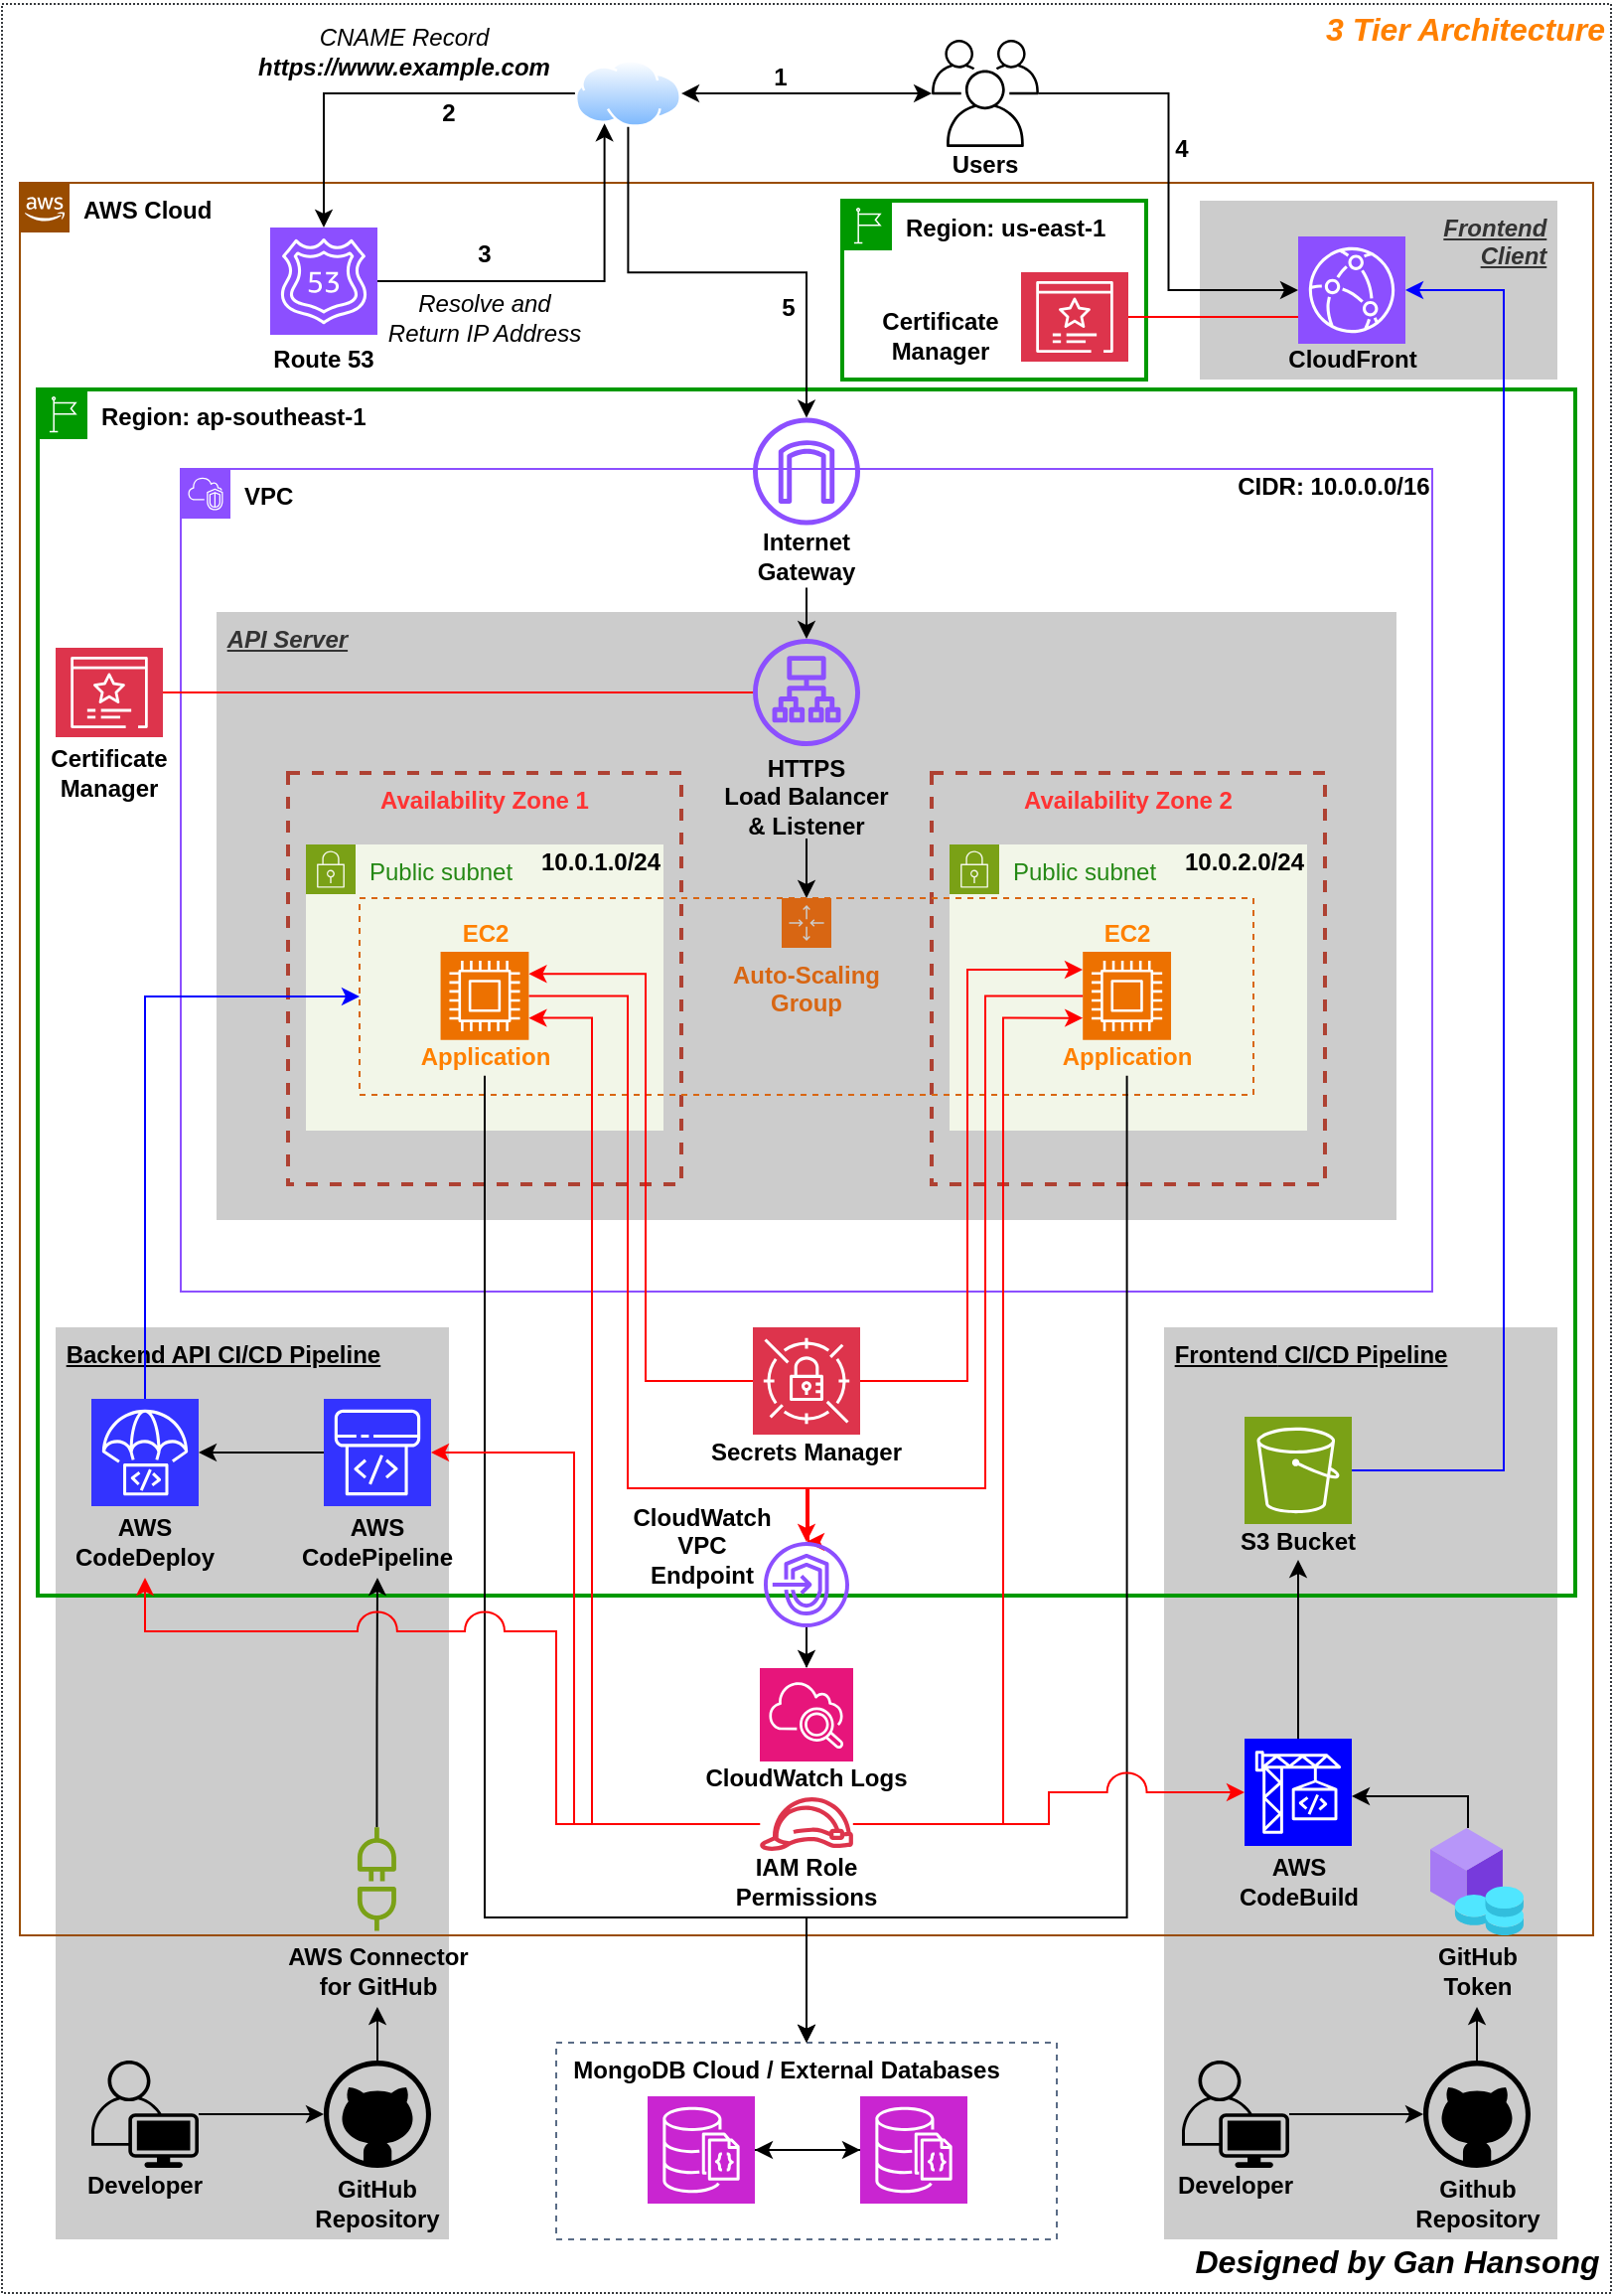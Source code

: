 <mxfile version="26.1.1">
  <diagram id="RGr1q8CzV36uV8QbhTsL" name="Page-1">
    <mxGraphModel dx="1407" dy="929" grid="1" gridSize="9" guides="1" tooltips="1" connect="1" arrows="1" fold="1" page="1" pageScale="1" pageWidth="827" pageHeight="1169" math="0" shadow="0">
      <root>
        <mxCell id="0" />
        <mxCell id="1" parent="0" />
        <mxCell id="9l5MyErOC5hDp67ZGdWm-204" value="" style="rounded=0;whiteSpace=wrap;html=1;container=0;movable=1;resizable=1;rotatable=1;deletable=1;editable=1;locked=0;connectable=1;fillStyle=auto;fillColor=none;strokeColor=#36393d;dashed=1;dashPattern=1 1;" parent="1" vertex="1">
          <mxGeometry x="9" y="9" width="810" height="1152" as="geometry" />
        </mxCell>
        <mxCell id="DDoYbjtW6jiePf0yL-Tp-22" value="&lt;font color=&quot;#000000&quot;&gt;&lt;b&gt;&amp;nbsp;&lt;u style=&quot;&quot;&gt;Backend API&amp;nbsp;CI/CD Pipeline&lt;/u&gt;&lt;/b&gt;&lt;/font&gt;" style="fillColor=#CCCCCC;strokeColor=none;dashed=1;verticalAlign=top;fontStyle=0;fontColor=#333333;whiteSpace=wrap;html=1;align=left;movable=1;resizable=1;rotatable=1;deletable=1;editable=1;locked=0;connectable=1;container=0;" parent="1" vertex="1">
          <mxGeometry x="36" y="675" width="198" height="459" as="geometry" />
        </mxCell>
        <mxCell id="lIYTELbDc3b-W6d0zbWA-1" value="&lt;font color=&quot;#000000&quot;&gt;&lt;b&gt;&amp;nbsp;&lt;u&gt;Frontend&lt;/u&gt;&lt;u style=&quot;&quot;&gt;&amp;nbsp;CI/CD Pipeline&lt;/u&gt;&lt;/b&gt;&lt;/font&gt;" style="fillColor=#CCCCCC;strokeColor=none;dashed=1;verticalAlign=top;fontStyle=0;fontColor=#333333;whiteSpace=wrap;html=1;align=left;movable=1;resizable=1;rotatable=1;deletable=1;editable=1;locked=0;connectable=1;container=0;" parent="1" vertex="1">
          <mxGeometry x="594" y="675" width="198" height="459" as="geometry" />
        </mxCell>
        <mxCell id="DDoYbjtW6jiePf0yL-Tp-43" value="" style="fillColor=#CCCCCC;strokeColor=none;dashed=1;verticalAlign=top;fontStyle=2;whiteSpace=wrap;html=1;align=right;fillStyle=auto;fontColor=#333333;" parent="1" vertex="1">
          <mxGeometry x="612" y="108" width="126" height="90" as="geometry" />
        </mxCell>
        <mxCell id="9l5MyErOC5hDp67ZGdWm-1" value="&lt;b&gt;AWS Cloud&lt;/b&gt;" style="points=[[0,0],[0.25,0],[0.5,0],[0.75,0],[1,0],[1,0.25],[1,0.5],[1,0.75],[1,1],[0.75,1],[0.5,1],[0.25,1],[0,1],[0,0.75],[0,0.5],[0,0.25]];outlineConnect=0;html=1;whiteSpace=wrap;fontSize=12;fontStyle=0;container=0;pointerEvents=0;collapsible=0;recursiveResize=0;shape=mxgraph.aws4.group;grIcon=mxgraph.aws4.group_aws_cloud_alt;verticalAlign=top;align=left;spacingLeft=30;dashed=0;movable=1;resizable=1;rotatable=1;deletable=1;editable=1;locked=0;connectable=1;fillColor=none;strokeColor=#994C00;" parent="1" vertex="1">
          <mxGeometry x="18" y="99" width="792" height="882" as="geometry" />
        </mxCell>
        <mxCell id="dMzQxBgSghUDjkBfiONM-5" value="&lt;b style=&quot;&quot;&gt;&lt;font&gt;&amp;nbsp;&lt;u&gt;API Server&lt;/u&gt;&lt;/font&gt;&lt;/b&gt;" style="fillColor=#CCCCCC;strokeColor=none;dashed=1;verticalAlign=top;fontStyle=2;whiteSpace=wrap;html=1;align=left;fillStyle=auto;fontColor=#333333;" parent="1" vertex="1">
          <mxGeometry x="117" y="315" width="594" height="306" as="geometry" />
        </mxCell>
        <mxCell id="dMzQxBgSghUDjkBfiONM-1" value="&lt;b&gt;&lt;u&gt;Frontend&lt;/u&gt;&amp;nbsp;&lt;br&gt;&lt;u&gt;Client&lt;/u&gt;&amp;nbsp;&lt;/b&gt;" style="fillColor=#CCCCCC;strokeColor=none;dashed=1;verticalAlign=top;fontStyle=2;whiteSpace=wrap;html=1;align=right;fillStyle=auto;fontColor=#333333;" parent="1" vertex="1">
          <mxGeometry x="738" y="108" width="54" height="90" as="geometry" />
        </mxCell>
        <mxCell id="9l5MyErOC5hDp67ZGdWm-5" value="&lt;b&gt;&lt;font color=&quot;#ff3333&quot;&gt;Availability Zone 1&lt;/font&gt;&lt;/b&gt;" style="dashed=1;verticalAlign=top;fontStyle=0;whiteSpace=wrap;html=1;strokeWidth=2;movable=1;resizable=1;rotatable=1;deletable=1;editable=1;locked=0;connectable=1;fillColor=none;strokeColor=#ae4132;fontColor=#FF1414;container=0;" parent="1" vertex="1">
          <mxGeometry x="153" y="396" width="198" height="207" as="geometry" />
        </mxCell>
        <mxCell id="9l5MyErOC5hDp67ZGdWm-26" value="&lt;b&gt;&lt;font color=&quot;#ff3333&quot;&gt;Availability Zone 2&lt;/font&gt;&lt;/b&gt;" style="dashed=1;verticalAlign=top;fontStyle=0;whiteSpace=wrap;html=1;strokeWidth=2;movable=1;resizable=1;rotatable=1;deletable=1;editable=1;locked=0;connectable=1;fillColor=none;strokeColor=#ae4132;fontColor=#FF1414;container=0;" parent="1" vertex="1">
          <mxGeometry x="477" y="396" width="198" height="207" as="geometry" />
        </mxCell>
        <mxCell id="9l5MyErOC5hDp67ZGdWm-3" value="&lt;b&gt;Region: ap-southeast-1&lt;/b&gt;" style="points=[[0,0],[0.25,0],[0.5,0],[0.75,0],[1,0],[1,0.25],[1,0.5],[1,0.75],[1,1],[0.75,1],[0.5,1],[0.25,1],[0,1],[0,0.75],[0,0.5],[0,0.25]];outlineConnect=0;html=1;whiteSpace=wrap;fontSize=12;fontStyle=0;container=0;pointerEvents=0;collapsible=0;recursiveResize=0;shape=mxgraph.aws4.group;grIcon=mxgraph.aws4.group_region;fillColor=none;verticalAlign=top;align=left;spacingLeft=30;strokeWidth=2;movable=1;resizable=1;rotatable=1;deletable=1;editable=1;locked=0;connectable=1;strokeColor=#009900;gradientColor=none;" parent="1" vertex="1">
          <mxGeometry x="27" y="203" width="774" height="607" as="geometry" />
        </mxCell>
        <mxCell id="9l5MyErOC5hDp67ZGdWm-76" value="&lt;i&gt;CNAME Record&lt;br&gt;&lt;b&gt;https://www.example.com&lt;/b&gt;&lt;/i&gt;" style="text;html=1;align=center;verticalAlign=middle;whiteSpace=wrap;rounded=0;container=0;" parent="1" vertex="1">
          <mxGeometry x="135" y="18" width="153" height="30" as="geometry" />
        </mxCell>
        <mxCell id="9l5MyErOC5hDp67ZGdWm-82" value="&lt;div&gt;&lt;i style=&quot;background-color: initial;&quot;&gt;&lt;span style=&quot;font-weight: normal;&quot;&gt;Resolve and Return&lt;/span&gt;&lt;/i&gt;&lt;i style=&quot;background-color: initial;&quot;&gt;&lt;span style=&quot;font-weight: normal;&quot;&gt;&amp;nbsp;IP Address&lt;/span&gt;&lt;/i&gt;&lt;/div&gt;" style="text;html=1;align=center;verticalAlign=middle;whiteSpace=wrap;rounded=0;fontStyle=1;container=0;" parent="1" vertex="1">
          <mxGeometry x="198" y="153" width="108" height="27" as="geometry" />
        </mxCell>
        <mxCell id="9l5MyErOC5hDp67ZGdWm-83" value="" style="sketch=0;outlineConnect=0;fontColor=#232F3E;gradientColor=none;fillColor=#8C4FFF;strokeColor=none;dashed=0;verticalLabelPosition=bottom;verticalAlign=top;align=center;html=1;fontSize=12;fontStyle=0;aspect=fixed;pointerEvents=1;shape=mxgraph.aws4.internet_gateway;container=0;" parent="1" vertex="1">
          <mxGeometry x="387" y="217.25" width="54" height="54" as="geometry" />
        </mxCell>
        <mxCell id="9l5MyErOC5hDp67ZGdWm-89" value="&lt;b&gt;1&lt;/b&gt;" style="text;html=1;align=center;verticalAlign=middle;whiteSpace=wrap;rounded=0;container=0;" parent="1" vertex="1">
          <mxGeometry x="391.5" y="37.13" width="18" height="18" as="geometry" />
        </mxCell>
        <mxCell id="9l5MyErOC5hDp67ZGdWm-90" value="&lt;span&gt;2&lt;/span&gt;" style="text;html=1;align=center;verticalAlign=middle;whiteSpace=wrap;rounded=0;fontStyle=1;container=0;" parent="1" vertex="1">
          <mxGeometry x="225" y="55.13" width="18" height="18" as="geometry" />
        </mxCell>
        <mxCell id="9l5MyErOC5hDp67ZGdWm-93" value="&lt;span&gt;3&lt;/span&gt;" style="text;html=1;align=center;verticalAlign=middle;whiteSpace=wrap;rounded=0;fontStyle=1;container=0;" parent="1" vertex="1">
          <mxGeometry x="243" y="126" width="18" height="18" as="geometry" />
        </mxCell>
        <mxCell id="DDoYbjtW6jiePf0yL-Tp-40" style="edgeStyle=orthogonalEdgeStyle;rounded=0;orthogonalLoop=1;jettySize=auto;html=1;" parent="1" source="9l5MyErOC5hDp67ZGdWm-94" target="9l5MyErOC5hDp67ZGdWm-51" edge="1">
          <mxGeometry relative="1" as="geometry" />
        </mxCell>
        <mxCell id="9l5MyErOC5hDp67ZGdWm-94" value="&lt;b&gt;Internet Gateway&lt;/b&gt;" style="text;html=1;align=center;verticalAlign=middle;whiteSpace=wrap;rounded=0;container=0;" parent="1" vertex="1">
          <mxGeometry x="387" y="271.25" width="54" height="31.5" as="geometry" />
        </mxCell>
        <mxCell id="9l5MyErOC5hDp67ZGdWm-4" value="&lt;b&gt;&lt;font color=&quot;#000000&quot;&gt;VPC&lt;/font&gt;&lt;/b&gt;" style="points=[[0,0],[0.25,0],[0.5,0],[0.75,0],[1,0],[1,0.25],[1,0.5],[1,0.75],[1,1],[0.75,1],[0.5,1],[0.25,1],[0,1],[0,0.75],[0,0.5],[0,0.25]];outlineConnect=0;gradientColor=none;html=1;whiteSpace=wrap;fontSize=12;fontStyle=0;container=0;pointerEvents=0;collapsible=0;recursiveResize=0;shape=mxgraph.aws4.group;grIcon=mxgraph.aws4.group_vpc2;strokeColor=#8C4FFF;fillColor=none;verticalAlign=top;align=left;spacingLeft=30;fontColor=#AAB7B8;dashed=0;movable=1;resizable=1;rotatable=1;deletable=1;editable=1;locked=0;connectable=1;" parent="1" vertex="1">
          <mxGeometry x="99" y="243" width="630" height="414" as="geometry" />
        </mxCell>
        <mxCell id="9l5MyErOC5hDp67ZGdWm-111" value="3 Tier Architecture&#xa;" style="text;strokeColor=none;fillColor=none;fontSize=16;fontStyle=3;verticalAlign=middle;align=right;horizontal=1;fontColor=#FF8000;spacing=0;container=0;" parent="1" vertex="1">
          <mxGeometry x="609" y="7.5" width="207" height="45" as="geometry" />
        </mxCell>
        <mxCell id="9l5MyErOC5hDp67ZGdWm-135" value="&lt;font style=&quot;font-size: 16px;&quot;&gt;&lt;span&gt;Designed by Gan Hansong&lt;/span&gt;&lt;/font&gt;" style="text;strokeColor=none;fillColor=none;html=1;fontSize=24;fontStyle=3;verticalAlign=middle;align=center;horizontal=1;fontColor=#000000;container=0;" parent="1" vertex="1">
          <mxGeometry x="621" y="1134" width="179" height="18" as="geometry" />
        </mxCell>
        <mxCell id="awxrI2OAlqIDWaY-2wJy-4" style="edgeStyle=orthogonalEdgeStyle;rounded=0;orthogonalLoop=1;jettySize=auto;html=1;" parent="1" source="awxrI2OAlqIDWaY-2wJy-2" target="9l5MyErOC5hDp67ZGdWm-7" edge="1">
          <mxGeometry relative="1" as="geometry" />
        </mxCell>
        <mxCell id="nWbVi_MvGGUtivNAOGYK-14" style="edgeStyle=orthogonalEdgeStyle;rounded=0;orthogonalLoop=1;jettySize=auto;html=1;exitX=0.5;exitY=1;exitDx=0;exitDy=0;" parent="1" source="awxrI2OAlqIDWaY-2wJy-2" target="9l5MyErOC5hDp67ZGdWm-83" edge="1">
          <mxGeometry relative="1" as="geometry" />
        </mxCell>
        <mxCell id="awxrI2OAlqIDWaY-2wJy-2" value="" style="image;aspect=fixed;perimeter=ellipsePerimeter;html=1;align=center;shadow=0;dashed=0;spacingTop=3;image=img/lib/active_directory/internet_cloud.svg;container=0;" parent="1" vertex="1">
          <mxGeometry x="297.43" y="37.13" width="53.57" height="33.75" as="geometry" />
        </mxCell>
        <mxCell id="9l5MyErOC5hDp67ZGdWm-7" value="" style="sketch=0;points=[[0,0,0],[0.25,0,0],[0.5,0,0],[0.75,0,0],[1,0,0],[0,1,0],[0.25,1,0],[0.5,1,0],[0.75,1,0],[1,1,0],[0,0.25,0],[0,0.5,0],[0,0.75,0],[1,0.25,0],[1,0.5,0],[1,0.75,0]];outlineConnect=0;fontColor=#232F3E;fillColor=#8C4FFF;strokeColor=#ffffff;dashed=0;verticalLabelPosition=bottom;verticalAlign=top;align=center;html=1;fontSize=12;fontStyle=0;aspect=fixed;shape=mxgraph.aws4.resourceIcon;resIcon=mxgraph.aws4.route_53;movable=1;resizable=1;rotatable=1;deletable=1;editable=1;locked=0;connectable=1;container=0;" parent="1" vertex="1">
          <mxGeometry x="144" y="121.5" width="54" height="54" as="geometry" />
        </mxCell>
        <mxCell id="awxrI2OAlqIDWaY-2wJy-13" style="edgeStyle=orthogonalEdgeStyle;rounded=0;orthogonalLoop=1;jettySize=auto;html=1;entryX=0.25;entryY=1;entryDx=0;entryDy=0;" parent="1" source="9l5MyErOC5hDp67ZGdWm-7" target="awxrI2OAlqIDWaY-2wJy-2" edge="1">
          <mxGeometry relative="1" as="geometry">
            <Array as="points">
              <mxPoint x="312" y="149" />
            </Array>
          </mxGeometry>
        </mxCell>
        <mxCell id="kAW7RROQb9aO1hHLbgNy-2" style="edgeStyle=orthogonalEdgeStyle;rounded=0;orthogonalLoop=1;jettySize=auto;html=1;endArrow=classic;endFill=1;startArrow=classic;startFill=1;" parent="1" source="9l5MyErOC5hDp67ZGdWm-9" target="awxrI2OAlqIDWaY-2wJy-2" edge="1">
          <mxGeometry relative="1" as="geometry" />
        </mxCell>
        <mxCell id="9l5MyErOC5hDp67ZGdWm-9" value="" style="sketch=0;outlineConnect=0;dashed=0;verticalLabelPosition=bottom;verticalAlign=top;align=center;html=1;fontSize=12;fontStyle=1;aspect=fixed;shape=mxgraph.aws4.illustration_users;pointerEvents=1;fillStyle=solid;container=0;fillColor=#000000;" parent="1" vertex="1">
          <mxGeometry x="477" y="27.01" width="54" height="54" as="geometry" />
        </mxCell>
        <mxCell id="awxrI2OAlqIDWaY-2wJy-14" value="&lt;b&gt;Users&lt;/b&gt;" style="text;html=1;align=center;verticalAlign=middle;whiteSpace=wrap;rounded=0;container=0;" parent="1" vertex="1">
          <mxGeometry x="486" y="76.51" width="36" height="27" as="geometry" />
        </mxCell>
        <mxCell id="9l5MyErOC5hDp67ZGdWm-74" value="&lt;b&gt;Route 53&lt;/b&gt;" style="text;html=1;align=center;verticalAlign=middle;whiteSpace=wrap;rounded=0;container=0;" parent="1" vertex="1">
          <mxGeometry x="144" y="177" width="54" height="21" as="geometry" />
        </mxCell>
        <mxCell id="9l5MyErOC5hDp67ZGdWm-51" value="" style="sketch=0;outlineConnect=0;fontColor=#232F3E;gradientColor=none;fillColor=#8C4FFF;strokeColor=none;dashed=0;verticalLabelPosition=bottom;verticalAlign=top;align=center;html=1;fontSize=12;fontStyle=0;aspect=fixed;pointerEvents=1;shape=mxgraph.aws4.application_load_balancer;container=0;" parent="1" vertex="1">
          <mxGeometry x="387" y="328.5" width="54" height="54" as="geometry" />
        </mxCell>
        <mxCell id="nWbVi_MvGGUtivNAOGYK-12" style="edgeStyle=orthogonalEdgeStyle;rounded=0;orthogonalLoop=1;jettySize=auto;html=1;entryX=0.5;entryY=0;entryDx=0;entryDy=0;" parent="1" source="9l5MyErOC5hDp67ZGdWm-59" target="9l5MyErOC5hDp67ZGdWm-43" edge="1">
          <mxGeometry relative="1" as="geometry" />
        </mxCell>
        <mxCell id="9l5MyErOC5hDp67ZGdWm-59" value="&lt;b&gt;HTTPS&lt;br&gt;Load Balancer&lt;br&gt;&amp;amp; Listener&lt;/b&gt;" style="text;html=1;align=center;verticalAlign=middle;whiteSpace=wrap;rounded=0;movable=1;resizable=1;rotatable=1;deletable=1;editable=1;locked=0;connectable=1;container=0;" parent="1" vertex="1">
          <mxGeometry x="369" y="387" width="90" height="42" as="geometry" />
        </mxCell>
        <mxCell id="nWbVi_MvGGUtivNAOGYK-15" value="" style="sketch=0;points=[[0,0,0],[0.25,0,0],[0.5,0,0],[0.75,0,0],[1,0,0],[0,1,0],[0.25,1,0],[0.5,1,0],[0.75,1,0],[1,1,0],[0,0.25,0],[0,0.5,0],[0,0.75,0],[1,0.25,0],[1,0.5,0],[1,0.75,0]];outlineConnect=0;fontColor=#232F3E;fillColor=#8C4FFF;strokeColor=#ffffff;dashed=0;verticalLabelPosition=bottom;verticalAlign=top;align=center;html=1;fontSize=12;fontStyle=0;aspect=fixed;shape=mxgraph.aws4.resourceIcon;resIcon=mxgraph.aws4.cloudfront;" parent="1" vertex="1">
          <mxGeometry x="661.5" y="126" width="54" height="54" as="geometry" />
        </mxCell>
        <mxCell id="nWbVi_MvGGUtivNAOGYK-16" value="&lt;b&gt;CloudFront&lt;/b&gt;" style="text;html=1;align=center;verticalAlign=middle;whiteSpace=wrap;rounded=0;container=0;" parent="1" vertex="1">
          <mxGeometry x="652.5" y="178.5" width="72" height="18" as="geometry" />
        </mxCell>
        <mxCell id="nWbVi_MvGGUtivNAOGYK-20" value="" style="sketch=0;points=[[0,0,0],[0.25,0,0],[0.5,0,0],[0.75,0,0],[1,0,0],[0,1,0],[0.25,1,0],[0.5,1,0],[0.75,1,0],[1,1,0],[0,0.25,0],[0,0.5,0],[0,0.75,0],[1,0.25,0],[1,0.5,0],[1,0.75,0]];outlineConnect=0;fontColor=#232F3E;fillColor=#DD344C;strokeColor=#ffffff;dashed=0;verticalLabelPosition=bottom;verticalAlign=top;align=center;html=1;fontSize=12;fontStyle=0;aspect=fixed;shape=mxgraph.aws4.resourceIcon;resIcon=mxgraph.aws4.secrets_manager;" parent="1" vertex="1">
          <mxGeometry x="387" y="675" width="54" height="54" as="geometry" />
        </mxCell>
        <mxCell id="nWbVi_MvGGUtivNAOGYK-30" value="&lt;b&gt;&lt;font color=&quot;#000000&quot;&gt;&amp;nbsp; MongoDB Cloud / External Databases&lt;/font&gt;&lt;/b&gt;" style="fillColor=none;strokeColor=#5A6C86;dashed=1;verticalAlign=top;fontStyle=0;fontColor=#5A6C86;whiteSpace=wrap;html=1;align=left;" parent="1" vertex="1">
          <mxGeometry x="288" y="1035" width="252" height="99" as="geometry" />
        </mxCell>
        <mxCell id="DDoYbjtW6jiePf0yL-Tp-24" style="edgeStyle=orthogonalEdgeStyle;rounded=0;orthogonalLoop=1;jettySize=auto;html=1;" parent="1" source="UvoUwvvqU9sCTcPaqagd-1" target="UvoUwvvqU9sCTcPaqagd-2" edge="1">
          <mxGeometry relative="1" as="geometry" />
        </mxCell>
        <mxCell id="UvoUwvvqU9sCTcPaqagd-1" value="" style="sketch=0;points=[[0,0,0],[0.25,0,0],[0.5,0,0],[0.75,0,0],[1,0,0],[0,1,0],[0.25,1,0],[0.5,1,0],[0.75,1,0],[1,1,0],[0,0.25,0],[0,0.5,0],[0,0.75,0],[1,0.25,0],[1,0.5,0],[1,0.75,0]];outlineConnect=0;fontColor=#232F3E;fillColor=#C925D1;strokeColor=#ffffff;dashed=0;verticalLabelPosition=bottom;verticalAlign=top;align=center;html=1;fontSize=12;fontStyle=0;aspect=fixed;shape=mxgraph.aws4.resourceIcon;resIcon=mxgraph.aws4.documentdb_with_mongodb_compatibility;" parent="1" vertex="1">
          <mxGeometry x="334" y="1062" width="54" height="54" as="geometry" />
        </mxCell>
        <mxCell id="UvoUwvvqU9sCTcPaqagd-2" value="" style="sketch=0;points=[[0,0,0],[0.25,0,0],[0.5,0,0],[0.75,0,0],[1,0,0],[0,1,0],[0.25,1,0],[0.5,1,0],[0.75,1,0],[1,1,0],[0,0.25,0],[0,0.5,0],[0,0.75,0],[1,0.25,0],[1,0.5,0],[1,0.75,0]];outlineConnect=0;fontColor=#232F3E;fillColor=#C925D1;strokeColor=#ffffff;dashed=0;verticalLabelPosition=bottom;verticalAlign=top;align=center;html=1;fontSize=12;fontStyle=0;aspect=fixed;shape=mxgraph.aws4.resourceIcon;resIcon=mxgraph.aws4.documentdb_with_mongodb_compatibility;" parent="1" vertex="1">
          <mxGeometry x="441" y="1062" width="54" height="54" as="geometry" />
        </mxCell>
        <mxCell id="DDoYbjtW6jiePf0yL-Tp-10" value="" style="sketch=0;points=[[0,0,0],[0.25,0,0],[0.5,0,0],[0.75,0,0],[1,0,0],[0,1,0],[0.25,1,0],[0.5,1,0],[0.75,1,0],[1,1,0],[0,0.25,0],[0,0.5,0],[0,0.75,0],[1,0.25,0],[1,0.5,0],[1,0.75,0]];outlineConnect=0;fontColor=#232F3E;fillColor=#3333FF;strokeColor=#ffffff;dashed=0;verticalLabelPosition=bottom;verticalAlign=top;align=center;html=1;fontSize=12;fontStyle=0;aspect=fixed;shape=mxgraph.aws4.resourceIcon;resIcon=mxgraph.aws4.codedeploy;" parent="1" vertex="1">
          <mxGeometry x="54" y="711" width="54" height="54" as="geometry" />
        </mxCell>
        <mxCell id="DDoYbjtW6jiePf0yL-Tp-14" value="&lt;b&gt;AWS CodePipeline&lt;/b&gt;" style="text;html=1;align=center;verticalAlign=middle;whiteSpace=wrap;rounded=0;movable=1;resizable=1;rotatable=1;deletable=1;editable=1;locked=0;connectable=1;container=0;" parent="1" vertex="1">
          <mxGeometry x="162" y="765" width="72" height="36" as="geometry" />
        </mxCell>
        <mxCell id="DDoYbjtW6jiePf0yL-Tp-15" value="&lt;b&gt;AWS CodeDeploy&lt;/b&gt;" style="text;html=1;align=center;verticalAlign=middle;whiteSpace=wrap;rounded=0;movable=1;resizable=1;rotatable=1;deletable=1;editable=1;locked=0;connectable=1;container=0;" parent="1" vertex="1">
          <mxGeometry x="45" y="765" width="72" height="36" as="geometry" />
        </mxCell>
        <mxCell id="DDoYbjtW6jiePf0yL-Tp-21" style="edgeStyle=orthogonalEdgeStyle;rounded=0;orthogonalLoop=1;jettySize=auto;html=1;" parent="1" source="DDoYbjtW6jiePf0yL-Tp-8" target="DDoYbjtW6jiePf0yL-Tp-10" edge="1">
          <mxGeometry relative="1" as="geometry" />
        </mxCell>
        <mxCell id="DDoYbjtW6jiePf0yL-Tp-8" value="" style="sketch=0;points=[[0,0,0],[0.25,0,0],[0.5,0,0],[0.75,0,0],[1,0,0],[0,1,0],[0.25,1,0],[0.5,1,0],[0.75,1,0],[1,1,0],[0,0.25,0],[0,0.5,0],[0,0.75,0],[1,0.25,0],[1,0.5,0],[1,0.75,0]];outlineConnect=0;fillColor=#3333FF;strokeColor=#FFFFFF;dashed=0;verticalLabelPosition=bottom;verticalAlign=top;align=center;html=1;fontSize=12;fontStyle=0;aspect=fixed;shape=mxgraph.aws4.resourceIcon;resIcon=mxgraph.aws4.codepipeline;" parent="1" vertex="1">
          <mxGeometry x="171" y="711" width="54" height="54" as="geometry" />
        </mxCell>
        <mxCell id="nWbVi_MvGGUtivNAOGYK-23" value="&lt;b&gt;Secrets&amp;nbsp;&lt;/b&gt;&lt;b style=&quot;background-color: initial;&quot;&gt;Manager&lt;/b&gt;" style="text;html=1;align=center;verticalAlign=middle;whiteSpace=wrap;rounded=0;movable=1;resizable=1;rotatable=1;deletable=1;editable=1;locked=0;connectable=1;container=0;" parent="1" vertex="1">
          <mxGeometry x="360" y="729" width="108" height="18" as="geometry" />
        </mxCell>
        <mxCell id="DDoYbjtW6jiePf0yL-Tp-19" style="edgeStyle=orthogonalEdgeStyle;rounded=0;orthogonalLoop=1;jettySize=auto;html=1;entryX=0;entryY=0.5;entryDx=0;entryDy=0;entryPerimeter=0;" parent="1" source="DDoYbjtW6jiePf0yL-Tp-3" target="DDoYbjtW6jiePf0yL-Tp-6" edge="1">
          <mxGeometry relative="1" as="geometry" />
        </mxCell>
        <mxCell id="DDoYbjtW6jiePf0yL-Tp-23" value="" style="group" parent="1" vertex="1" connectable="0">
          <mxGeometry x="162" y="432" width="504" height="144" as="geometry" />
        </mxCell>
        <mxCell id="9l5MyErOC5hDp67ZGdWm-27" value="Public subnet" style="points=[[0,0],[0.25,0],[0.5,0],[0.75,0],[1,0],[1,0.25],[1,0.5],[1,0.75],[1,1],[0.75,1],[0.5,1],[0.25,1],[0,1],[0,0.75],[0,0.5],[0,0.25]];outlineConnect=0;gradientColor=none;html=1;whiteSpace=wrap;fontSize=12;fontStyle=0;container=0;pointerEvents=0;collapsible=0;recursiveResize=0;shape=mxgraph.aws4.group;grIcon=mxgraph.aws4.group_security_group;grStroke=0;strokeColor=#7AA116;fillColor=#F2F6E8;verticalAlign=top;align=left;spacingLeft=30;fontColor=#248814;dashed=0;movable=1;resizable=1;rotatable=1;deletable=1;editable=1;locked=0;connectable=1;" parent="DDoYbjtW6jiePf0yL-Tp-23" vertex="1">
          <mxGeometry x="324" width="180" height="144" as="geometry" />
        </mxCell>
        <mxCell id="9l5MyErOC5hDp67ZGdWm-71" value="" style="group;movable=1;resizable=1;rotatable=1;deletable=1;editable=1;locked=0;connectable=1;" parent="DDoYbjtW6jiePf0yL-Tp-23" vertex="1" connectable="0">
          <mxGeometry width="180" height="144" as="geometry" />
        </mxCell>
        <mxCell id="9l5MyErOC5hDp67ZGdWm-18" value="Public subnet" style="points=[[0,0],[0.25,0],[0.5,0],[0.75,0],[1,0],[1,0.25],[1,0.5],[1,0.75],[1,1],[0.75,1],[0.5,1],[0.25,1],[0,1],[0,0.75],[0,0.5],[0,0.25]];outlineConnect=0;gradientColor=none;html=1;whiteSpace=wrap;fontSize=12;fontStyle=0;container=1;pointerEvents=0;collapsible=0;recursiveResize=0;shape=mxgraph.aws4.group;grIcon=mxgraph.aws4.group_security_group;grStroke=0;strokeColor=#7AA116;fillColor=#F2F6E8;verticalAlign=top;align=left;spacingLeft=30;fontColor=#248814;dashed=0;movable=0;resizable=0;rotatable=0;deletable=0;editable=0;locked=1;connectable=0;" parent="9l5MyErOC5hDp67ZGdWm-71" vertex="1">
          <mxGeometry width="180" height="144" as="geometry" />
        </mxCell>
        <mxCell id="xwJ10akdj0l3tbA_2JCs-2" value="&lt;b&gt;10.0.1.0/24&lt;/b&gt;" style="text;html=1;align=center;verticalAlign=middle;whiteSpace=wrap;rounded=0;" parent="9l5MyErOC5hDp67ZGdWm-71" vertex="1">
          <mxGeometry x="117" width="63" height="18" as="geometry" />
        </mxCell>
        <mxCell id="9l5MyErOC5hDp67ZGdWm-43" value="&lt;b&gt;Auto-Scaling&lt;br&gt;Group&lt;/b&gt;" style="points=[[0,0],[0.25,0],[0.5,0],[0.75,0],[1,0],[1,0.25],[1,0.5],[1,0.75],[1,1],[0.75,1],[0.5,1],[0.25,1],[0,1],[0,0.75],[0,0.5],[0,0.25]];outlineConnect=0;gradientColor=none;html=1;whiteSpace=wrap;fontSize=12;fontStyle=0;container=0;pointerEvents=0;collapsible=0;recursiveResize=0;shape=mxgraph.aws4.groupCenter;grIcon=mxgraph.aws4.group_auto_scaling_group;grStroke=1;strokeColor=#D86613;fillColor=none;verticalAlign=top;align=center;fontColor=#D86613;dashed=1;spacingTop=25;movable=1;resizable=1;rotatable=1;deletable=1;editable=1;locked=0;connectable=1;" parent="DDoYbjtW6jiePf0yL-Tp-23" vertex="1">
          <mxGeometry x="27" y="27" width="450" height="99" as="geometry" />
        </mxCell>
        <mxCell id="9l5MyErOC5hDp67ZGdWm-131" value="Application" style="text;html=1;align=center;verticalAlign=middle;whiteSpace=wrap;rounded=0;labelBackgroundColor=none;fontColor=#FF8000;fontStyle=1;movable=1;resizable=1;rotatable=1;deletable=1;editable=1;locked=0;connectable=1;container=0;" parent="DDoYbjtW6jiePf0yL-Tp-23" vertex="1">
          <mxGeometry x="54.692" y="98.42" width="70.615" height="18" as="geometry" />
        </mxCell>
        <mxCell id="9l5MyErOC5hDp67ZGdWm-133" value="EC2" style="text;html=1;align=center;verticalAlign=middle;whiteSpace=wrap;rounded=0;labelBackgroundColor=none;fontColor=#FF8000;fontStyle=1;movable=1;resizable=1;rotatable=1;deletable=1;editable=1;locked=0;connectable=1;container=0;" parent="DDoYbjtW6jiePf0yL-Tp-23" vertex="1">
          <mxGeometry x="77.537" y="36" width="24.923" height="18" as="geometry" />
        </mxCell>
        <mxCell id="5dcYYv-eymgpeXZWAsFi-14" style="edgeStyle=orthogonalEdgeStyle;rounded=0;orthogonalLoop=1;jettySize=auto;html=1;strokeColor=#FF0000;" edge="1" parent="DDoYbjtW6jiePf0yL-Tp-23" source="9l5MyErOC5hDp67ZGdWm-134">
          <mxGeometry relative="1" as="geometry">
            <mxPoint x="252" y="351" as="targetPoint" />
            <Array as="points">
              <mxPoint x="162" y="76" />
              <mxPoint x="162" y="324" />
              <mxPoint x="253" y="324" />
              <mxPoint x="253" y="351" />
            </Array>
          </mxGeometry>
        </mxCell>
        <mxCell id="9l5MyErOC5hDp67ZGdWm-134" value="" style="sketch=0;points=[[0,0,0],[0.25,0,0],[0.5,0,0],[0.75,0,0],[1,0,0],[0,1,0],[0.25,1,0],[0.5,1,0],[0.75,1,0],[1,1,0],[0,0.25,0],[0,0.5,0],[0,0.75,0],[1,0.25,0],[1,0.5,0],[1,0.75,0]];outlineConnect=0;fontColor=#232F3E;fillColor=#ED7100;strokeColor=#ffffff;dashed=0;verticalLabelPosition=bottom;verticalAlign=top;align=center;html=1;fontSize=12;fontStyle=0;aspect=fixed;shape=mxgraph.aws4.resourceIcon;resIcon=mxgraph.aws4.compute;movable=1;resizable=1;rotatable=1;deletable=1;editable=1;locked=0;connectable=1;container=0;" parent="DDoYbjtW6jiePf0yL-Tp-23" vertex="1">
          <mxGeometry x="67.787" y="54" width="44.42" height="44.42" as="geometry" />
        </mxCell>
        <mxCell id="9l5MyErOC5hDp67ZGdWm-126" value="Application" style="text;html=1;align=center;verticalAlign=middle;whiteSpace=wrap;rounded=0;labelBackgroundColor=none;fontColor=#FF8000;fontStyle=1;movable=1;resizable=1;rotatable=1;deletable=1;editable=1;locked=0;connectable=1;container=0;" parent="DDoYbjtW6jiePf0yL-Tp-23" vertex="1">
          <mxGeometry x="378.002" y="98.42" width="70.615" height="18" as="geometry" />
        </mxCell>
        <mxCell id="9l5MyErOC5hDp67ZGdWm-128" value="EC2" style="text;html=1;align=center;verticalAlign=middle;whiteSpace=wrap;rounded=0;labelBackgroundColor=none;fontColor=#FF8000;fontStyle=1;movable=1;resizable=1;rotatable=1;deletable=1;editable=1;locked=0;connectable=1;container=0;" parent="DDoYbjtW6jiePf0yL-Tp-23" vertex="1">
          <mxGeometry x="400.847" y="36" width="24.923" height="18" as="geometry" />
        </mxCell>
        <mxCell id="9l5MyErOC5hDp67ZGdWm-129" value="" style="sketch=0;points=[[0,0,0],[0.25,0,0],[0.5,0,0],[0.75,0,0],[1,0,0],[0,1,0],[0.25,1,0],[0.5,1,0],[0.75,1,0],[1,1,0],[0,0.25,0],[0,0.5,0],[0,0.75,0],[1,0.25,0],[1,0.5,0],[1,0.75,0]];outlineConnect=0;fontColor=#232F3E;fillColor=#ED7100;strokeColor=#ffffff;dashed=0;verticalLabelPosition=bottom;verticalAlign=top;align=center;html=1;fontSize=12;fontStyle=0;aspect=fixed;shape=mxgraph.aws4.resourceIcon;resIcon=mxgraph.aws4.compute;movable=1;resizable=1;rotatable=1;deletable=1;editable=1;locked=0;connectable=1;container=0;" parent="DDoYbjtW6jiePf0yL-Tp-23" vertex="1">
          <mxGeometry x="391.097" y="54" width="44.42" height="44.42" as="geometry" />
        </mxCell>
        <mxCell id="xwJ10akdj0l3tbA_2JCs-15" value="&lt;b&gt;10.0.2.0/24&lt;/b&gt;" style="text;html=1;align=center;verticalAlign=middle;whiteSpace=wrap;rounded=0;" parent="DDoYbjtW6jiePf0yL-Tp-23" vertex="1">
          <mxGeometry x="441" width="63" height="18" as="geometry" />
        </mxCell>
        <mxCell id="UvoUwvvqU9sCTcPaqagd-5" style="edgeStyle=orthogonalEdgeStyle;rounded=0;orthogonalLoop=1;jettySize=auto;html=1;strokeColor=#000000;" parent="1" source="9l5MyErOC5hDp67ZGdWm-126" target="nWbVi_MvGGUtivNAOGYK-30" edge="1">
          <mxGeometry relative="1" as="geometry">
            <Array as="points">
              <mxPoint x="575" y="972" />
              <mxPoint x="414" y="972" />
            </Array>
          </mxGeometry>
        </mxCell>
        <mxCell id="UvoUwvvqU9sCTcPaqagd-4" style="edgeStyle=orthogonalEdgeStyle;rounded=0;orthogonalLoop=1;jettySize=auto;html=1;strokeColor=#000000;" parent="1" source="9l5MyErOC5hDp67ZGdWm-131" target="nWbVi_MvGGUtivNAOGYK-30" edge="1">
          <mxGeometry relative="1" as="geometry">
            <Array as="points">
              <mxPoint x="252" y="972" />
              <mxPoint x="414" y="972" />
            </Array>
          </mxGeometry>
        </mxCell>
        <mxCell id="DDoYbjtW6jiePf0yL-Tp-25" style="edgeStyle=orthogonalEdgeStyle;rounded=0;orthogonalLoop=1;jettySize=auto;html=1;entryX=1;entryY=0.5;entryDx=0;entryDy=0;entryPerimeter=0;" parent="1" source="UvoUwvvqU9sCTcPaqagd-2" target="UvoUwvvqU9sCTcPaqagd-1" edge="1">
          <mxGeometry relative="1" as="geometry" />
        </mxCell>
        <mxCell id="DDoYbjtW6jiePf0yL-Tp-26" style="edgeStyle=orthogonalEdgeStyle;rounded=0;orthogonalLoop=1;jettySize=auto;html=1;entryX=0;entryY=0.5;entryDx=0;entryDy=0;strokeColor=#0000FF;fillColor=#fff2cc;gradientColor=#ffd966;exitX=0.5;exitY=0;exitDx=0;exitDy=0;exitPerimeter=0;" parent="1" source="DDoYbjtW6jiePf0yL-Tp-10" target="9l5MyErOC5hDp67ZGdWm-43" edge="1">
          <mxGeometry relative="1" as="geometry" />
        </mxCell>
        <mxCell id="5dcYYv-eymgpeXZWAsFi-15" style="edgeStyle=orthogonalEdgeStyle;rounded=0;orthogonalLoop=1;jettySize=auto;html=1;jumpStyle=arc;jumpSize=20;strokeColor=#FF0000;" edge="1" parent="1" source="DDoYbjtW6jiePf0yL-Tp-27" target="lIYTELbDc3b-W6d0zbWA-19">
          <mxGeometry relative="1" as="geometry" />
        </mxCell>
        <mxCell id="DDoYbjtW6jiePf0yL-Tp-27" value="" style="sketch=0;outlineConnect=0;fontColor=#232F3E;gradientColor=none;fillColor=#DD344C;strokeColor=none;dashed=0;verticalLabelPosition=bottom;verticalAlign=top;align=center;html=1;fontSize=12;fontStyle=0;pointerEvents=1;shape=mxgraph.aws4.role;" parent="1" vertex="1">
          <mxGeometry x="387" y="911.45" width="54" height="27" as="geometry" />
        </mxCell>
        <mxCell id="DDoYbjtW6jiePf0yL-Tp-30" value="&lt;b&gt;IAM Role&lt;br&gt;Permissions&lt;/b&gt;" style="text;html=1;align=center;verticalAlign=middle;whiteSpace=wrap;rounded=0;movable=1;resizable=1;rotatable=1;deletable=1;editable=1;locked=0;connectable=1;container=0;" parent="1" vertex="1">
          <mxGeometry x="378" y="940.5" width="72" height="27" as="geometry" />
        </mxCell>
        <mxCell id="DDoYbjtW6jiePf0yL-Tp-35" style="edgeStyle=orthogonalEdgeStyle;rounded=0;orthogonalLoop=1;jettySize=auto;html=1;entryX=0;entryY=0.5;entryDx=0;entryDy=0;entryPerimeter=0;" parent="1" source="9l5MyErOC5hDp67ZGdWm-9" target="nWbVi_MvGGUtivNAOGYK-15" edge="1">
          <mxGeometry relative="1" as="geometry" />
        </mxCell>
        <mxCell id="DDoYbjtW6jiePf0yL-Tp-48" style="edgeStyle=orthogonalEdgeStyle;rounded=0;orthogonalLoop=1;jettySize=auto;html=1;entryX=1;entryY=0.25;entryDx=0;entryDy=0;entryPerimeter=0;strokeColor=#FF0000;endArrow=classic;endFill=1;" parent="1" source="nWbVi_MvGGUtivNAOGYK-20" target="9l5MyErOC5hDp67ZGdWm-134" edge="1">
          <mxGeometry relative="1" as="geometry">
            <Array as="points">
              <mxPoint x="333" y="702" />
              <mxPoint x="333" y="497" />
            </Array>
          </mxGeometry>
        </mxCell>
        <mxCell id="lIYTELbDc3b-W6d0zbWA-36" style="edgeStyle=orthogonalEdgeStyle;rounded=0;orthogonalLoop=1;jettySize=auto;html=1;entryX=0.5;entryY=1;entryDx=0;entryDy=0;" parent="1" source="DDoYbjtW6jiePf0yL-Tp-54" target="DDoYbjtW6jiePf0yL-Tp-14" edge="1">
          <mxGeometry relative="1" as="geometry" />
        </mxCell>
        <mxCell id="DDoYbjtW6jiePf0yL-Tp-54" value="" style="sketch=0;outlineConnect=0;fontColor=#232F3E;gradientColor=none;fillColor=#7AA116;strokeColor=none;dashed=0;verticalLabelPosition=bottom;verticalAlign=top;align=center;html=1;fontSize=12;fontStyle=0;aspect=fixed;pointerEvents=1;shape=mxgraph.aws4.connector;rotation=90;" parent="1" vertex="1">
          <mxGeometry x="171.51" y="942.95" width="52.4" height="19.48" as="geometry" />
        </mxCell>
        <mxCell id="DDoYbjtW6jiePf0yL-Tp-58" value="&lt;b&gt;AWS Connector for GitHub&lt;/b&gt;" style="text;html=1;align=center;verticalAlign=middle;whiteSpace=wrap;rounded=0;movable=1;resizable=1;rotatable=1;deletable=1;editable=1;locked=0;connectable=1;container=0;" parent="1" vertex="1">
          <mxGeometry x="150.74" y="981" width="94.51" height="36" as="geometry" />
        </mxCell>
        <mxCell id="DDoYbjtW6jiePf0yL-Tp-60" style="edgeStyle=orthogonalEdgeStyle;rounded=0;orthogonalLoop=1;jettySize=auto;html=1;exitX=1;exitY=0.5;exitDx=0;exitDy=0;exitPerimeter=0;strokeColor=#FF0000;endArrow=classic;endFill=1;startArrow=none;startFill=0;" parent="1" source="nWbVi_MvGGUtivNAOGYK-20" edge="1">
          <mxGeometry relative="1" as="geometry">
            <Array as="points">
              <mxPoint x="495" y="702" />
              <mxPoint x="495" y="495" />
            </Array>
            <mxPoint x="553" y="495" as="targetPoint" />
          </mxGeometry>
        </mxCell>
        <mxCell id="9l5MyErOC5hDp67ZGdWm-319" value="&lt;b&gt;S3 Bucket&lt;/b&gt;" style="text;html=1;align=center;verticalAlign=middle;whiteSpace=wrap;rounded=0;movable=1;resizable=1;rotatable=1;deletable=1;editable=1;locked=0;connectable=1;container=0;" parent="1" vertex="1">
          <mxGeometry x="630" y="774" width="63" height="18" as="geometry" />
        </mxCell>
        <mxCell id="9l5MyErOC5hDp67ZGdWm-309" value="" style="sketch=0;points=[[0,0,0],[0.25,0,0],[0.5,0,0],[0.75,0,0],[1,0,0],[0,1,0],[0.25,1,0],[0.5,1,0],[0.75,1,0],[1,1,0],[0,0.25,0],[0,0.5,0],[0,0.75,0],[1,0.25,0],[1,0.5,0],[1,0.75,0]];outlineConnect=0;fontColor=#232F3E;fillColor=#7AA116;strokeColor=#ffffff;dashed=0;verticalLabelPosition=bottom;verticalAlign=top;align=center;html=1;fontSize=12;fontStyle=0;aspect=fixed;shape=mxgraph.aws4.resourceIcon;resIcon=mxgraph.aws4.s3;container=0;" parent="1" vertex="1">
          <mxGeometry x="634.5" y="720" width="54" height="54" as="geometry" />
        </mxCell>
        <mxCell id="lIYTELbDc3b-W6d0zbWA-6" value="" style="group" parent="1" vertex="1" connectable="0">
          <mxGeometry x="45" y="1044" width="72" height="72" as="geometry" />
        </mxCell>
        <mxCell id="DDoYbjtW6jiePf0yL-Tp-3" value="" style="points=[[0.35,0,0],[0.98,0.51,0],[1,0.71,0],[0.67,1,0],[0,0.795,0],[0,0.65,0]];verticalLabelPosition=bottom;sketch=0;html=1;verticalAlign=top;aspect=fixed;align=center;pointerEvents=1;shape=mxgraph.cisco19.user;strokeColor=#000000;fillColor=#000000;" parent="lIYTELbDc3b-W6d0zbWA-6" vertex="1">
          <mxGeometry x="9" width="54" height="54" as="geometry" />
        </mxCell>
        <mxCell id="DDoYbjtW6jiePf0yL-Tp-12" value="&lt;b&gt;Developer&lt;/b&gt;" style="text;html=1;align=center;verticalAlign=middle;whiteSpace=wrap;rounded=0;movable=1;resizable=1;rotatable=1;deletable=1;editable=1;locked=0;connectable=1;container=0;" parent="lIYTELbDc3b-W6d0zbWA-6" vertex="1">
          <mxGeometry y="54" width="72" height="18" as="geometry" />
        </mxCell>
        <mxCell id="lIYTELbDc3b-W6d0zbWA-7" value="" style="group" parent="1" vertex="1" connectable="0">
          <mxGeometry x="594" y="1044" width="72" height="72" as="geometry" />
        </mxCell>
        <mxCell id="lIYTELbDc3b-W6d0zbWA-8" value="" style="points=[[0.35,0,0],[0.98,0.51,0],[1,0.71,0],[0.67,1,0],[0,0.795,0],[0,0.65,0]];verticalLabelPosition=bottom;sketch=0;html=1;verticalAlign=top;aspect=fixed;align=center;pointerEvents=1;shape=mxgraph.cisco19.user;strokeColor=#000000;fillColor=#000000;" parent="lIYTELbDc3b-W6d0zbWA-7" vertex="1">
          <mxGeometry x="9" width="54" height="54" as="geometry" />
        </mxCell>
        <mxCell id="lIYTELbDc3b-W6d0zbWA-9" value="&lt;b&gt;Developer&lt;/b&gt;" style="text;html=1;align=center;verticalAlign=middle;whiteSpace=wrap;rounded=0;movable=1;resizable=1;rotatable=1;deletable=1;editable=1;locked=0;connectable=1;container=0;" parent="lIYTELbDc3b-W6d0zbWA-7" vertex="1">
          <mxGeometry y="54" width="72" height="18" as="geometry" />
        </mxCell>
        <mxCell id="lIYTELbDc3b-W6d0zbWA-13" value="" style="group" parent="1" vertex="1" connectable="0">
          <mxGeometry x="162" y="1044" width="72" height="90" as="geometry" />
        </mxCell>
        <mxCell id="DDoYbjtW6jiePf0yL-Tp-6" value="" style="verticalLabelPosition=bottom;html=1;verticalAlign=top;align=center;strokeColor=none;fillColor=#000000;shape=mxgraph.azure.github_code;pointerEvents=1;aspect=fixed;" parent="lIYTELbDc3b-W6d0zbWA-13" vertex="1">
          <mxGeometry x="9" width="54" height="54" as="geometry" />
        </mxCell>
        <mxCell id="DDoYbjtW6jiePf0yL-Tp-13" value="&lt;b&gt;GitHub&lt;br&gt;Repository&lt;/b&gt;" style="text;html=1;align=center;verticalAlign=middle;whiteSpace=wrap;rounded=0;movable=1;resizable=1;rotatable=1;deletable=1;editable=1;locked=0;connectable=1;container=0;" parent="lIYTELbDc3b-W6d0zbWA-13" vertex="1">
          <mxGeometry y="54" width="72" height="36" as="geometry" />
        </mxCell>
        <mxCell id="lIYTELbDc3b-W6d0zbWA-14" value="" style="group" parent="1" vertex="1" connectable="0">
          <mxGeometry x="715.5" y="1044" width="72" height="81" as="geometry" />
        </mxCell>
        <mxCell id="lIYTELbDc3b-W6d0zbWA-15" value="" style="verticalLabelPosition=bottom;html=1;verticalAlign=top;align=center;strokeColor=none;fillColor=#000000;shape=mxgraph.azure.github_code;pointerEvents=1;aspect=fixed;" parent="lIYTELbDc3b-W6d0zbWA-14" vertex="1">
          <mxGeometry x="9" width="54" height="54" as="geometry" />
        </mxCell>
        <mxCell id="lIYTELbDc3b-W6d0zbWA-16" value="&lt;b&gt;Github&lt;br&gt;Repository&lt;/b&gt;" style="text;html=1;align=center;verticalAlign=middle;whiteSpace=wrap;rounded=0;movable=1;resizable=1;rotatable=1;deletable=1;editable=1;locked=0;connectable=1;container=0;" parent="lIYTELbDc3b-W6d0zbWA-14" vertex="1">
          <mxGeometry y="63" width="72" height="18" as="geometry" />
        </mxCell>
        <mxCell id="lIYTELbDc3b-W6d0zbWA-17" style="edgeStyle=orthogonalEdgeStyle;rounded=0;orthogonalLoop=1;jettySize=auto;html=1;entryX=0;entryY=0.5;entryDx=0;entryDy=0;entryPerimeter=0;" parent="1" source="lIYTELbDc3b-W6d0zbWA-8" target="lIYTELbDc3b-W6d0zbWA-15" edge="1">
          <mxGeometry relative="1" as="geometry" />
        </mxCell>
        <mxCell id="lIYTELbDc3b-W6d0zbWA-24" style="edgeStyle=orthogonalEdgeStyle;rounded=0;orthogonalLoop=1;jettySize=auto;html=1;entryX=0.5;entryY=1;entryDx=0;entryDy=0;" parent="1" source="lIYTELbDc3b-W6d0zbWA-19" target="9l5MyErOC5hDp67ZGdWm-319" edge="1">
          <mxGeometry relative="1" as="geometry" />
        </mxCell>
        <mxCell id="lIYTELbDc3b-W6d0zbWA-19" value="" style="sketch=0;points=[[0,0,0],[0.25,0,0],[0.5,0,0],[0.75,0,0],[1,0,0],[0,1,0],[0.25,1,0],[0.5,1,0],[0.75,1,0],[1,1,0],[0,0.25,0],[0,0.5,0],[0,0.75,0],[1,0.25,0],[1,0.5,0],[1,0.75,0]];outlineConnect=0;fontColor=#232F3E;fillColor=#0000FF;strokeColor=#ffffff;dashed=0;verticalLabelPosition=bottom;verticalAlign=top;align=center;html=1;fontSize=12;fontStyle=0;aspect=fixed;shape=mxgraph.aws4.resourceIcon;resIcon=mxgraph.aws4.codebuild;" parent="1" vertex="1">
          <mxGeometry x="634.5" y="882" width="54" height="54" as="geometry" />
        </mxCell>
        <mxCell id="lIYTELbDc3b-W6d0zbWA-20" value="&lt;b&gt;AWS CodeBuild&lt;/b&gt;" style="text;html=1;align=center;verticalAlign=middle;whiteSpace=wrap;rounded=0;movable=1;resizable=1;rotatable=1;deletable=1;editable=1;locked=0;connectable=1;container=0;" parent="1" vertex="1">
          <mxGeometry x="625.5" y="936" width="72" height="36" as="geometry" />
        </mxCell>
        <mxCell id="lIYTELbDc3b-W6d0zbWA-21" value="&lt;b&gt;GitHub Token&lt;/b&gt;" style="text;html=1;align=center;verticalAlign=middle;whiteSpace=wrap;rounded=0;movable=1;resizable=1;rotatable=1;deletable=1;editable=1;locked=0;connectable=1;container=0;" parent="1" vertex="1">
          <mxGeometry x="715.5" y="981" width="72" height="36" as="geometry" />
        </mxCell>
        <mxCell id="lIYTELbDc3b-W6d0zbWA-30" style="edgeStyle=orthogonalEdgeStyle;rounded=0;orthogonalLoop=1;jettySize=auto;html=1;entryX=1;entryY=0.5;entryDx=0;entryDy=0;entryPerimeter=0;fillColor=#f8cecc;strokeColor=#FF0000;endArrow=classic;endFill=1;" parent="1" source="DDoYbjtW6jiePf0yL-Tp-27" target="DDoYbjtW6jiePf0yL-Tp-8" edge="1">
          <mxGeometry relative="1" as="geometry">
            <Array as="points">
              <mxPoint x="297" y="925" />
              <mxPoint x="297" y="738" />
            </Array>
          </mxGeometry>
        </mxCell>
        <mxCell id="lIYTELbDc3b-W6d0zbWA-29" style="edgeStyle=orthogonalEdgeStyle;rounded=0;orthogonalLoop=1;jettySize=auto;html=1;strokeColor=#FF0000;jumpStyle=arc;jumpSize=20;endArrow=classic;endFill=1;" parent="1" source="DDoYbjtW6jiePf0yL-Tp-27" target="DDoYbjtW6jiePf0yL-Tp-15" edge="1">
          <mxGeometry relative="1" as="geometry">
            <Array as="points">
              <mxPoint x="288" y="925" />
              <mxPoint x="288" y="828" />
              <mxPoint x="81" y="828" />
            </Array>
          </mxGeometry>
        </mxCell>
        <mxCell id="5dcYYv-eymgpeXZWAsFi-18" style="edgeStyle=orthogonalEdgeStyle;rounded=0;orthogonalLoop=1;jettySize=auto;html=1;" edge="1" parent="1" source="lIYTELbDc3b-W6d0zbWA-18" target="lIYTELbDc3b-W6d0zbWA-19">
          <mxGeometry relative="1" as="geometry">
            <Array as="points">
              <mxPoint x="747" y="911" />
            </Array>
          </mxGeometry>
        </mxCell>
        <mxCell id="lIYTELbDc3b-W6d0zbWA-18" value="" style="image;html=1;points=[];align=center;fontSize=12;image=img/lib/azure2/blockchain/Azure_Token_Service.svg;imageBackground=none;" parent="1" vertex="1">
          <mxGeometry x="724.5" y="927" width="54" height="54" as="geometry" />
        </mxCell>
        <mxCell id="lIYTELbDc3b-W6d0zbWA-39" style="edgeStyle=orthogonalEdgeStyle;rounded=0;orthogonalLoop=1;jettySize=auto;html=1;" parent="1" source="DDoYbjtW6jiePf0yL-Tp-6" target="DDoYbjtW6jiePf0yL-Tp-58" edge="1">
          <mxGeometry relative="1" as="geometry" />
        </mxCell>
        <mxCell id="lIYTELbDc3b-W6d0zbWA-41" style="edgeStyle=orthogonalEdgeStyle;rounded=0;orthogonalLoop=1;jettySize=auto;html=1;entryX=0.5;entryY=1;entryDx=0;entryDy=0;" parent="1" source="lIYTELbDc3b-W6d0zbWA-15" target="lIYTELbDc3b-W6d0zbWA-21" edge="1">
          <mxGeometry relative="1" as="geometry" />
        </mxCell>
        <mxCell id="TaNOtJU0SnZ_pnEWEKLF-1" style="edgeStyle=orthogonalEdgeStyle;rounded=0;orthogonalLoop=1;jettySize=auto;html=1;exitX=1;exitY=0.5;exitDx=0;exitDy=0;entryX=1;entryY=0.5;entryDx=0;entryDy=0;entryPerimeter=0;strokeColor=#0000FF;exitPerimeter=0;" parent="1" source="9l5MyErOC5hDp67ZGdWm-309" target="nWbVi_MvGGUtivNAOGYK-15" edge="1">
          <mxGeometry relative="1" as="geometry">
            <Array as="points">
              <mxPoint x="765" y="747" />
              <mxPoint x="765" y="153" />
            </Array>
          </mxGeometry>
        </mxCell>
        <mxCell id="xwJ10akdj0l3tbA_2JCs-1" value="&lt;b&gt;CIDR: 10.0.0.0/16&lt;/b&gt;" style="text;html=1;align=center;verticalAlign=middle;whiteSpace=wrap;rounded=0;" parent="1" vertex="1">
          <mxGeometry x="630" y="243" width="99" height="18" as="geometry" />
        </mxCell>
        <mxCell id="yqNIzC5F5FEBi7ntVewK-3" style="edgeStyle=orthogonalEdgeStyle;rounded=0;orthogonalLoop=1;jettySize=auto;html=1;strokeColor=#FF0000;endArrow=none;endFill=0;" parent="1" source="yqNIzC5F5FEBi7ntVewK-1" target="9l5MyErOC5hDp67ZGdWm-51" edge="1">
          <mxGeometry relative="1" as="geometry" />
        </mxCell>
        <mxCell id="yqNIzC5F5FEBi7ntVewK-1" value="" style="sketch=0;points=[[0,0,0],[0.25,0,0],[0.5,0,0],[0.75,0,0],[1,0,0],[0,1,0],[0.25,1,0],[0.5,1,0],[0.75,1,0],[1,1,0],[0,0.25,0],[0,0.5,0],[0,0.75,0],[1,0.25,0],[1,0.5,0],[1,0.75,0]];outlineConnect=0;fontColor=#232F3E;fillColor=#DD344C;strokeColor=#ffffff;dashed=0;verticalLabelPosition=bottom;verticalAlign=top;align=center;html=1;fontSize=12;fontStyle=0;shape=mxgraph.aws4.resourceIcon;resIcon=mxgraph.aws4.certificate_manager_3;" parent="1" vertex="1">
          <mxGeometry x="36" y="333" width="54" height="45" as="geometry" />
        </mxCell>
        <mxCell id="yqNIzC5F5FEBi7ntVewK-7" value="&lt;b&gt;Certificate Manager&lt;/b&gt;" style="text;html=1;align=center;verticalAlign=middle;whiteSpace=wrap;rounded=0;movable=1;resizable=1;rotatable=1;deletable=1;editable=1;locked=0;connectable=1;container=0;" parent="1" vertex="1">
          <mxGeometry x="36" y="378" width="54" height="36" as="geometry" />
        </mxCell>
        <mxCell id="yqNIzC5F5FEBi7ntVewK-8" value="&lt;b&gt;Region: us-east-1&lt;/b&gt;" style="points=[[0,0],[0.25,0],[0.5,0],[0.75,0],[1,0],[1,0.25],[1,0.5],[1,0.75],[1,1],[0.75,1],[0.5,1],[0.25,1],[0,1],[0,0.75],[0,0.5],[0,0.25]];outlineConnect=0;html=1;whiteSpace=wrap;fontSize=12;fontStyle=0;container=0;pointerEvents=0;collapsible=0;recursiveResize=0;shape=mxgraph.aws4.group;grIcon=mxgraph.aws4.group_region;fillColor=none;verticalAlign=top;align=left;spacingLeft=30;strokeWidth=2;movable=1;resizable=1;rotatable=1;deletable=1;editable=1;locked=0;connectable=1;strokeColor=#009900;gradientColor=none;" parent="1" vertex="1">
          <mxGeometry x="432" y="108" width="153" height="90" as="geometry" />
        </mxCell>
        <mxCell id="yqNIzC5F5FEBi7ntVewK-9" value="" style="sketch=0;points=[[0,0,0],[0.25,0,0],[0.5,0,0],[0.75,0,0],[1,0,0],[0,1,0],[0.25,1,0],[0.5,1,0],[0.75,1,0],[1,1,0],[0,0.25,0],[0,0.5,0],[0,0.75,0],[1,0.25,0],[1,0.5,0],[1,0.75,0]];outlineConnect=0;fontColor=#232F3E;fillColor=#DD344C;strokeColor=#ffffff;dashed=0;verticalLabelPosition=bottom;verticalAlign=top;align=center;html=1;fontSize=12;fontStyle=0;shape=mxgraph.aws4.resourceIcon;resIcon=mxgraph.aws4.certificate_manager_3;" parent="1" vertex="1">
          <mxGeometry x="522" y="144" width="54" height="45" as="geometry" />
        </mxCell>
        <mxCell id="yqNIzC5F5FEBi7ntVewK-12" style="edgeStyle=orthogonalEdgeStyle;rounded=0;orthogonalLoop=1;jettySize=auto;html=1;entryX=0;entryY=0.75;entryDx=0;entryDy=0;entryPerimeter=0;fillColor=#f8cecc;strokeColor=#FF0000;endArrow=none;endFill=0;" parent="1" source="yqNIzC5F5FEBi7ntVewK-9" target="nWbVi_MvGGUtivNAOGYK-15" edge="1">
          <mxGeometry relative="1" as="geometry" />
        </mxCell>
        <mxCell id="yqNIzC5F5FEBi7ntVewK-13" value="&lt;b&gt;Certificate Manager&lt;/b&gt;" style="text;html=1;align=center;verticalAlign=middle;whiteSpace=wrap;rounded=0;movable=1;resizable=1;rotatable=1;deletable=1;editable=1;locked=0;connectable=1;container=0;" parent="1" vertex="1">
          <mxGeometry x="450" y="162" width="63" height="27" as="geometry" />
        </mxCell>
        <mxCell id="2koLdWpsy78rmLMxOG7U-1" value="&lt;span&gt;4&lt;/span&gt;" style="text;html=1;align=center;verticalAlign=middle;whiteSpace=wrap;rounded=0;fontStyle=1;container=0;" parent="1" vertex="1">
          <mxGeometry x="594" y="73.13" width="18" height="18" as="geometry" />
        </mxCell>
        <mxCell id="2koLdWpsy78rmLMxOG7U-2" value="&lt;span&gt;5&lt;/span&gt;" style="text;html=1;align=center;verticalAlign=middle;whiteSpace=wrap;rounded=0;fontStyle=1;container=0;" parent="1" vertex="1">
          <mxGeometry x="396" y="153" width="18" height="18" as="geometry" />
        </mxCell>
        <mxCell id="5dcYYv-eymgpeXZWAsFi-1" value="" style="sketch=0;points=[[0,0,0],[0.25,0,0],[0.5,0,0],[0.75,0,0],[1,0,0],[0,1,0],[0.25,1,0],[0.5,1,0],[0.75,1,0],[1,1,0],[0,0.25,0],[0,0.5,0],[0,0.75,0],[1,0.25,0],[1,0.5,0],[1,0.75,0]];points=[[0,0,0],[0.25,0,0],[0.5,0,0],[0.75,0,0],[1,0,0],[0,1,0],[0.25,1,0],[0.5,1,0],[0.75,1,0],[1,1,0],[0,0.25,0],[0,0.5,0],[0,0.75,0],[1,0.25,0],[1,0.5,0],[1,0.75,0]];outlineConnect=0;fontColor=#232F3E;fillColor=#E7157B;strokeColor=#ffffff;dashed=0;verticalLabelPosition=bottom;verticalAlign=top;align=center;html=1;fontSize=12;fontStyle=0;aspect=fixed;shape=mxgraph.aws4.resourceIcon;resIcon=mxgraph.aws4.cloudwatch_2;" vertex="1" parent="1">
          <mxGeometry x="390.5" y="846.45" width="47" height="47" as="geometry" />
        </mxCell>
        <mxCell id="5dcYYv-eymgpeXZWAsFi-2" value="&lt;b&gt;CloudWatch Logs&lt;/b&gt;" style="text;html=1;align=center;verticalAlign=middle;whiteSpace=wrap;rounded=0;movable=1;resizable=1;rotatable=1;deletable=1;editable=1;locked=0;connectable=1;container=0;" vertex="1" parent="1">
          <mxGeometry x="360" y="893.45" width="108" height="18" as="geometry" />
        </mxCell>
        <mxCell id="5dcYYv-eymgpeXZWAsFi-9" value="" style="sketch=0;outlineConnect=0;fontColor=#232F3E;gradientColor=none;fillColor=#8C4FFF;strokeColor=none;dashed=0;verticalLabelPosition=bottom;verticalAlign=top;align=center;html=1;fontSize=12;fontStyle=0;aspect=fixed;pointerEvents=1;shape=mxgraph.aws4.endpoints;" vertex="1" parent="1">
          <mxGeometry x="392.5" y="783" width="43" height="43" as="geometry" />
        </mxCell>
        <mxCell id="5dcYYv-eymgpeXZWAsFi-12" style="edgeStyle=orthogonalEdgeStyle;rounded=0;orthogonalLoop=1;jettySize=auto;html=1;entryX=0.5;entryY=0;entryDx=0;entryDy=0;entryPerimeter=0;" edge="1" parent="1" source="5dcYYv-eymgpeXZWAsFi-9" target="5dcYYv-eymgpeXZWAsFi-1">
          <mxGeometry relative="1" as="geometry" />
        </mxCell>
        <mxCell id="5dcYYv-eymgpeXZWAsFi-13" style="edgeStyle=orthogonalEdgeStyle;rounded=0;orthogonalLoop=1;jettySize=auto;html=1;exitX=0;exitY=0.5;exitDx=0;exitDy=0;exitPerimeter=0;strokeColor=#FF0000;" edge="1" parent="1" source="9l5MyErOC5hDp67ZGdWm-129" target="5dcYYv-eymgpeXZWAsFi-9">
          <mxGeometry relative="1" as="geometry">
            <Array as="points">
              <mxPoint x="504" y="508" />
              <mxPoint x="504" y="756" />
              <mxPoint x="414" y="756" />
            </Array>
          </mxGeometry>
        </mxCell>
        <mxCell id="5dcYYv-eymgpeXZWAsFi-16" style="edgeStyle=orthogonalEdgeStyle;rounded=0;orthogonalLoop=1;jettySize=auto;html=1;entryX=0;entryY=0.75;entryDx=0;entryDy=0;entryPerimeter=0;strokeColor=#FF0000;" edge="1" parent="1" source="DDoYbjtW6jiePf0yL-Tp-27" target="9l5MyErOC5hDp67ZGdWm-129">
          <mxGeometry relative="1" as="geometry">
            <Array as="points">
              <mxPoint x="513" y="925" />
              <mxPoint x="513" y="519" />
            </Array>
          </mxGeometry>
        </mxCell>
        <mxCell id="5dcYYv-eymgpeXZWAsFi-17" style="edgeStyle=orthogonalEdgeStyle;rounded=0;orthogonalLoop=1;jettySize=auto;html=1;entryX=1;entryY=0.75;entryDx=0;entryDy=0;entryPerimeter=0;strokeColor=#FF0000;" edge="1" parent="1" source="DDoYbjtW6jiePf0yL-Tp-27" target="9l5MyErOC5hDp67ZGdWm-134">
          <mxGeometry relative="1" as="geometry">
            <Array as="points">
              <mxPoint x="306" y="925" />
              <mxPoint x="306" y="519" />
            </Array>
          </mxGeometry>
        </mxCell>
        <mxCell id="5dcYYv-eymgpeXZWAsFi-19" value="&lt;b&gt;CloudWatch VPC Endpoint&lt;/b&gt;" style="text;html=1;align=center;verticalAlign=middle;whiteSpace=wrap;rounded=0;movable=1;resizable=1;rotatable=1;deletable=1;editable=1;locked=0;connectable=1;container=0;" vertex="1" parent="1">
          <mxGeometry x="327" y="769" width="69" height="32" as="geometry" />
        </mxCell>
      </root>
    </mxGraphModel>
  </diagram>
</mxfile>
